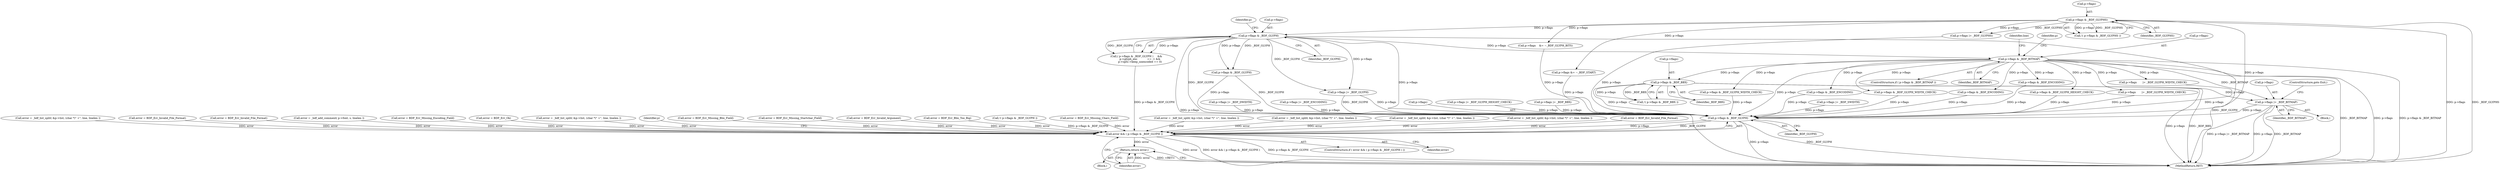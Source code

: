 digraph "0_savannah_07bdb6e289c7954e2a533039dc93c1c136099d2d@pointer" {
"1001539" [label="(Call,p->flags |= _BDF_BITMAP)"];
"1001462" [label="(Call,p->flags & _BDF_BBX)"];
"1000813" [label="(Call,p->flags & _BDF_BITMAP)"];
"1000376" [label="(Call,p->flags & _BDF_GLYPH)"];
"1000241" [label="(Call,p->flags & _BDF_GLYPHS)"];
"1001557" [label="(Call,p->flags & _BDF_GLYPH)"];
"1001555" [label="(Call,error && ( p->flags & _BDF_GLYPH ))"];
"1001566" [label="(Return,return error;)"];
"1000310" [label="(Call,error = BDF_Err_Invalid_Argument)"];
"1000242" [label="(Call,p->flags)"];
"1000182" [label="(Call,error = BDF_Err_Ok)"];
"1001018" [label="(Call,error = _bdf_list_split( &p->list, (char *)\" +\", line, linelen ))"];
"1001445" [label="(Call,p->flags |= _BDF_BBX)"];
"1000169" [label="(Block,)"];
"1001540" [label="(Call,p->flags)"];
"1001466" [label="(Identifier,_BDF_BBX)"];
"1001463" [label="(Call,p->flags)"];
"1001146" [label="(Call,p->flags & _BDF_ENCODING)"];
"1000926" [label="(Call,p->flags & _BDF_GLYPH_WIDTH_CHECK)"];
"1001564" [label="(Identifier,p)"];
"1001468" [label="(Call,error = BDF_Err_Missing_Bbx_Field)"];
"1000492" [label="(Call,error = BDF_Err_Missing_Startchar_Field)"];
"1001557" [label="(Call,p->flags & _BDF_GLYPH)"];
"1000377" [label="(Call,p->flags)"];
"1000375" [label="(Call,( p->flags & _BDF_GLYPH )     &&\n         p->glyph_enc            == -1 &&\n         p->opts->keep_unencoded == 0)"];
"1001567" [label="(Identifier,error)"];
"1001065" [label="(Call,p->flags & _BDF_ENCODING)"];
"1001513" [label="(Call,error = BDF_Err_Bbx_Too_Big)"];
"1000834" [label="(Call,p->flags & _BDF_GLYPH_HEIGHT_CHECK)"];
"1000485" [label="(Call,!( p->flags & _BDF_GLYPH ))"];
"1000496" [label="(Call,error = _bdf_list_split( &p->list, (char *)\" +\", line, linelen ))"];
"1001461" [label="(Call,!( p->flags & _BDF_BBX ))"];
"1000932" [label="(Call,p->flags       |= _BDF_GLYPH_WIDTH_CHECK)"];
"1000443" [label="(Call,error = BDF_Err_Invalid_File_Format)"];
"1000368" [label="(Call,p->flags    &= ~_BDF_GLYPH_BITS)"];
"1000464" [label="(Call,p->flags |= _BDF_GLYPH)"];
"1001049" [label="(Call,p->flags |= _BDF_SWIDTH)"];
"1000255" [label="(Call,error = BDF_Err_Missing_Chars_Field)"];
"1001539" [label="(Call,p->flags |= _BDF_BITMAP)"];
"1001071" [label="(Call,error = _bdf_list_split( &p->list, (char *)\" +\", line, linelen ))"];
"1001152" [label="(Call,error = _bdf_list_split( &p->list, (char *)\" +\", line, linelen ))"];
"1000822" [label="(Identifier,p)"];
"1000376" [label="(Call,p->flags & _BDF_GLYPH)"];
"1001543" [label="(Identifier,_BDF_BITMAP)"];
"1001555" [label="(Call,error && ( p->flags & _BDF_GLYPH ))"];
"1000814" [label="(Call,p->flags)"];
"1000384" [label="(Identifier,p)"];
"1001561" [label="(Identifier,_BDF_GLYPH)"];
"1000813" [label="(Call,p->flags & _BDF_BITMAP)"];
"1000259" [label="(Call,error = _bdf_list_split( &p->list, (char *)\" +\", line, linelen ))"];
"1000408" [label="(Call,error = _bdf_list_split( &p->list, (char *)\" +\", line, linelen ))"];
"1000593" [label="(Call,error = BDF_Err_Invalid_File_Format)"];
"1001545" [label="(Call,error = BDF_Err_Invalid_File_Format)"];
"1000240" [label="(Call,!( p->flags & _BDF_GLYPHS ))"];
"1001566" [label="(Return,return error;)"];
"1000812" [label="(ControlStructure,if ( p->flags & _BDF_BITMAP ))"];
"1001458" [label="(Block,)"];
"1000230" [label="(Call,error = _bdf_add_comment( p->font, s, linelen ))"];
"1001462" [label="(Call,p->flags & _BDF_BBX)"];
"1001130" [label="(Call,p->flags |= _BDF_DWIDTH)"];
"1000817" [label="(Identifier,_BDF_BITMAP)"];
"1000981" [label="(Call,p->flags & _BDF_GLYPH_WIDTH_CHECK)"];
"1001550" [label="(Call,error = BDF_Err_Missing_Encoding_Field)"];
"1000987" [label="(Call,p->flags       |= _BDF_GLYPH_WIDTH_CHECK)"];
"1000776" [label="(Call,p->flags |= _BDF_ENCODING)"];
"1000349" [label="(Call,p->flags &= ~_BDF_START)"];
"1000241" [label="(Call,p->flags & _BDF_GLYPHS)"];
"1000486" [label="(Call,p->flags & _BDF_GLYPH)"];
"1000245" [label="(Identifier,_BDF_GLYPHS)"];
"1001558" [label="(Call,p->flags)"];
"1001005" [label="(Identifier,line)"];
"1001012" [label="(Call,p->flags & _BDF_ENCODING)"];
"1001568" [label="(MethodReturn,RET)"];
"1000380" [label="(Identifier,_BDF_GLYPH)"];
"1001556" [label="(Identifier,error)"];
"1001544" [label="(ControlStructure,goto Exit;)"];
"1000840" [label="(Call,p->flags |= _BDF_GLYPH_HEIGHT_CHECK)"];
"1001554" [label="(ControlStructure,if ( error && ( p->flags & _BDF_GLYPH ) ))"];
"1000323" [label="(Call,p->flags |= _BDF_GLYPHS)"];
"1001539" -> "1001458"  [label="AST: "];
"1001539" -> "1001543"  [label="CFG: "];
"1001540" -> "1001539"  [label="AST: "];
"1001543" -> "1001539"  [label="AST: "];
"1001544" -> "1001539"  [label="CFG: "];
"1001539" -> "1001568"  [label="DDG: _BDF_BITMAP"];
"1001539" -> "1001568"  [label="DDG: p->flags |= _BDF_BITMAP"];
"1001539" -> "1001568"  [label="DDG: p->flags"];
"1001462" -> "1001539"  [label="DDG: p->flags"];
"1000813" -> "1001539"  [label="DDG: _BDF_BITMAP"];
"1001539" -> "1001557"  [label="DDG: p->flags"];
"1001462" -> "1001461"  [label="AST: "];
"1001462" -> "1001466"  [label="CFG: "];
"1001463" -> "1001462"  [label="AST: "];
"1001466" -> "1001462"  [label="AST: "];
"1001461" -> "1001462"  [label="CFG: "];
"1001462" -> "1001568"  [label="DDG: p->flags"];
"1001462" -> "1001568"  [label="DDG: _BDF_BBX"];
"1001462" -> "1001461"  [label="DDG: p->flags"];
"1001462" -> "1001461"  [label="DDG: _BDF_BBX"];
"1000813" -> "1001462"  [label="DDG: p->flags"];
"1001462" -> "1001557"  [label="DDG: p->flags"];
"1000813" -> "1000812"  [label="AST: "];
"1000813" -> "1000817"  [label="CFG: "];
"1000814" -> "1000813"  [label="AST: "];
"1000817" -> "1000813"  [label="AST: "];
"1000822" -> "1000813"  [label="CFG: "];
"1001005" -> "1000813"  [label="CFG: "];
"1000813" -> "1001568"  [label="DDG: _BDF_BITMAP"];
"1000813" -> "1001568"  [label="DDG: p->flags"];
"1000813" -> "1001568"  [label="DDG: p->flags & _BDF_BITMAP"];
"1000376" -> "1000813"  [label="DDG: p->flags"];
"1000813" -> "1000834"  [label="DDG: p->flags"];
"1000813" -> "1000926"  [label="DDG: p->flags"];
"1000813" -> "1000932"  [label="DDG: p->flags"];
"1000813" -> "1000981"  [label="DDG: p->flags"];
"1000813" -> "1000987"  [label="DDG: p->flags"];
"1000813" -> "1001012"  [label="DDG: p->flags"];
"1000813" -> "1001065"  [label="DDG: p->flags"];
"1000813" -> "1001146"  [label="DDG: p->flags"];
"1000813" -> "1001557"  [label="DDG: p->flags"];
"1000376" -> "1000375"  [label="AST: "];
"1000376" -> "1000380"  [label="CFG: "];
"1000377" -> "1000376"  [label="AST: "];
"1000380" -> "1000376"  [label="AST: "];
"1000384" -> "1000376"  [label="CFG: "];
"1000375" -> "1000376"  [label="CFG: "];
"1000376" -> "1001568"  [label="DDG: p->flags"];
"1000376" -> "1001568"  [label="DDG: _BDF_GLYPH"];
"1000376" -> "1000375"  [label="DDG: p->flags"];
"1000376" -> "1000375"  [label="DDG: _BDF_GLYPH"];
"1000241" -> "1000376"  [label="DDG: p->flags"];
"1000376" -> "1000464"  [label="DDG: p->flags"];
"1000376" -> "1000464"  [label="DDG: _BDF_GLYPH"];
"1000376" -> "1000486"  [label="DDG: p->flags"];
"1000376" -> "1000486"  [label="DDG: _BDF_GLYPH"];
"1000376" -> "1001557"  [label="DDG: p->flags"];
"1000376" -> "1001557"  [label="DDG: _BDF_GLYPH"];
"1000241" -> "1000240"  [label="AST: "];
"1000241" -> "1000245"  [label="CFG: "];
"1000242" -> "1000241"  [label="AST: "];
"1000245" -> "1000241"  [label="AST: "];
"1000240" -> "1000241"  [label="CFG: "];
"1000241" -> "1001568"  [label="DDG: p->flags"];
"1000241" -> "1001568"  [label="DDG: _BDF_GLYPHS"];
"1000241" -> "1000240"  [label="DDG: p->flags"];
"1000241" -> "1000240"  [label="DDG: _BDF_GLYPHS"];
"1000241" -> "1000323"  [label="DDG: p->flags"];
"1000241" -> "1000323"  [label="DDG: _BDF_GLYPHS"];
"1000241" -> "1000349"  [label="DDG: p->flags"];
"1000241" -> "1000368"  [label="DDG: p->flags"];
"1000241" -> "1001557"  [label="DDG: p->flags"];
"1001557" -> "1001555"  [label="AST: "];
"1001557" -> "1001561"  [label="CFG: "];
"1001558" -> "1001557"  [label="AST: "];
"1001561" -> "1001557"  [label="AST: "];
"1001555" -> "1001557"  [label="CFG: "];
"1001557" -> "1001568"  [label="DDG: p->flags"];
"1001557" -> "1001568"  [label="DDG: _BDF_GLYPH"];
"1001557" -> "1001555"  [label="DDG: p->flags"];
"1001557" -> "1001555"  [label="DDG: _BDF_GLYPH"];
"1000368" -> "1001557"  [label="DDG: p->flags"];
"1001065" -> "1001557"  [label="DDG: p->flags"];
"1000464" -> "1001557"  [label="DDG: p->flags"];
"1000464" -> "1001557"  [label="DDG: _BDF_GLYPH"];
"1000987" -> "1001557"  [label="DDG: p->flags"];
"1000981" -> "1001557"  [label="DDG: p->flags"];
"1001049" -> "1001557"  [label="DDG: p->flags"];
"1000926" -> "1001557"  [label="DDG: p->flags"];
"1000932" -> "1001557"  [label="DDG: p->flags"];
"1000323" -> "1001557"  [label="DDG: p->flags"];
"1001445" -> "1001557"  [label="DDG: p->flags"];
"1001130" -> "1001557"  [label="DDG: p->flags"];
"1000486" -> "1001557"  [label="DDG: p->flags"];
"1000486" -> "1001557"  [label="DDG: _BDF_GLYPH"];
"1000834" -> "1001557"  [label="DDG: p->flags"];
"1000776" -> "1001557"  [label="DDG: p->flags"];
"1001012" -> "1001557"  [label="DDG: p->flags"];
"1000349" -> "1001557"  [label="DDG: p->flags"];
"1001146" -> "1001557"  [label="DDG: p->flags"];
"1000840" -> "1001557"  [label="DDG: p->flags"];
"1001555" -> "1001554"  [label="AST: "];
"1001555" -> "1001556"  [label="CFG: "];
"1001556" -> "1001555"  [label="AST: "];
"1001564" -> "1001555"  [label="CFG: "];
"1001567" -> "1001555"  [label="CFG: "];
"1001555" -> "1001568"  [label="DDG: p->flags & _BDF_GLYPH"];
"1001555" -> "1001568"  [label="DDG: error"];
"1001555" -> "1001568"  [label="DDG: error && ( p->flags & _BDF_GLYPH )"];
"1000259" -> "1001555"  [label="DDG: error"];
"1000408" -> "1001555"  [label="DDG: error"];
"1001550" -> "1001555"  [label="DDG: error"];
"1000310" -> "1001555"  [label="DDG: error"];
"1000492" -> "1001555"  [label="DDG: error"];
"1000496" -> "1001555"  [label="DDG: error"];
"1001071" -> "1001555"  [label="DDG: error"];
"1000230" -> "1001555"  [label="DDG: error"];
"1001468" -> "1001555"  [label="DDG: error"];
"1001152" -> "1001555"  [label="DDG: error"];
"1000593" -> "1001555"  [label="DDG: error"];
"1000255" -> "1001555"  [label="DDG: error"];
"1001545" -> "1001555"  [label="DDG: error"];
"1000182" -> "1001555"  [label="DDG: error"];
"1000443" -> "1001555"  [label="DDG: error"];
"1001513" -> "1001555"  [label="DDG: error"];
"1001018" -> "1001555"  [label="DDG: error"];
"1000485" -> "1001555"  [label="DDG: p->flags & _BDF_GLYPH"];
"1000375" -> "1001555"  [label="DDG: p->flags & _BDF_GLYPH"];
"1001555" -> "1001566"  [label="DDG: error"];
"1001566" -> "1000169"  [label="AST: "];
"1001566" -> "1001567"  [label="CFG: "];
"1001567" -> "1001566"  [label="AST: "];
"1001568" -> "1001566"  [label="CFG: "];
"1001566" -> "1001568"  [label="DDG: <RET>"];
"1001567" -> "1001566"  [label="DDG: error"];
}
